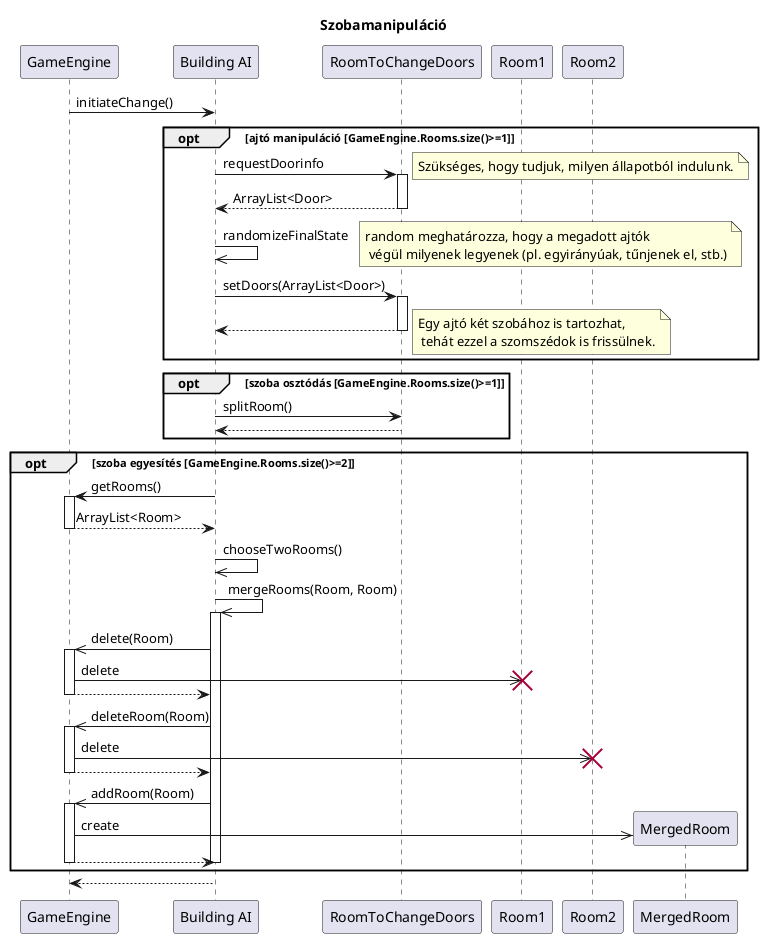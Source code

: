 @startuml building_change

title Szobamanipuláció

Participant GameEngine as g
Participant "Building AI" as ai
Participant RoomToChangeDoors as sz

participant Room1 as sz1
Participant Room2 as sz2
Participant MergedRoom as sz3

g->ai : initiateChange()
opt ajtó manipuláció [GameEngine.Rooms.size()>=1]
    ai->sz ++: requestDoorinfo
    note right: Szükséges, hogy tudjuk, milyen állapotból indulunk.
    return ArrayList<Door>

    ai->>ai : randomizeFinalState
    note right: random meghatározza, hogy a megadott ajtók \n végül milyenek legyenek (pl. egyirányúak, tűnjenek el, stb.)

    ai->sz ++: setDoors(ArrayList<Door>)
    return

    note right : Egy ajtó két szobához is tartozhat,\n tehát ezzel a szomszédok is frissülnek.

end

opt szoba osztódás [GameEngine.Rooms.size()>=1]

    ai->sz : splitRoom()
    return

end

opt szoba egyesítés [GameEngine.Rooms.size()>=2]

    ai->g ++: getRooms()
    return ArrayList<Room>

    ai->>ai : chooseTwoRooms()
    ai->>ai ++: mergeRooms(Room, Room)
    'Ezt itt a building AI törölje, vagy inkább a GameEngine?'
    ai->>g ++: delete(Room)
    g->>sz1 !!: delete
    g-->ai
    deactivate g
    ai->>g ++: deleteRoom(Room)
    g->>sz2 !!: delete
    g-->ai
    deactivate g
    ai->>g ++: addRoom(Room)
    g->>sz3 **: create
    g-->ai
    deactivate g
    deactivate ai

end
ai-->g

@enduml